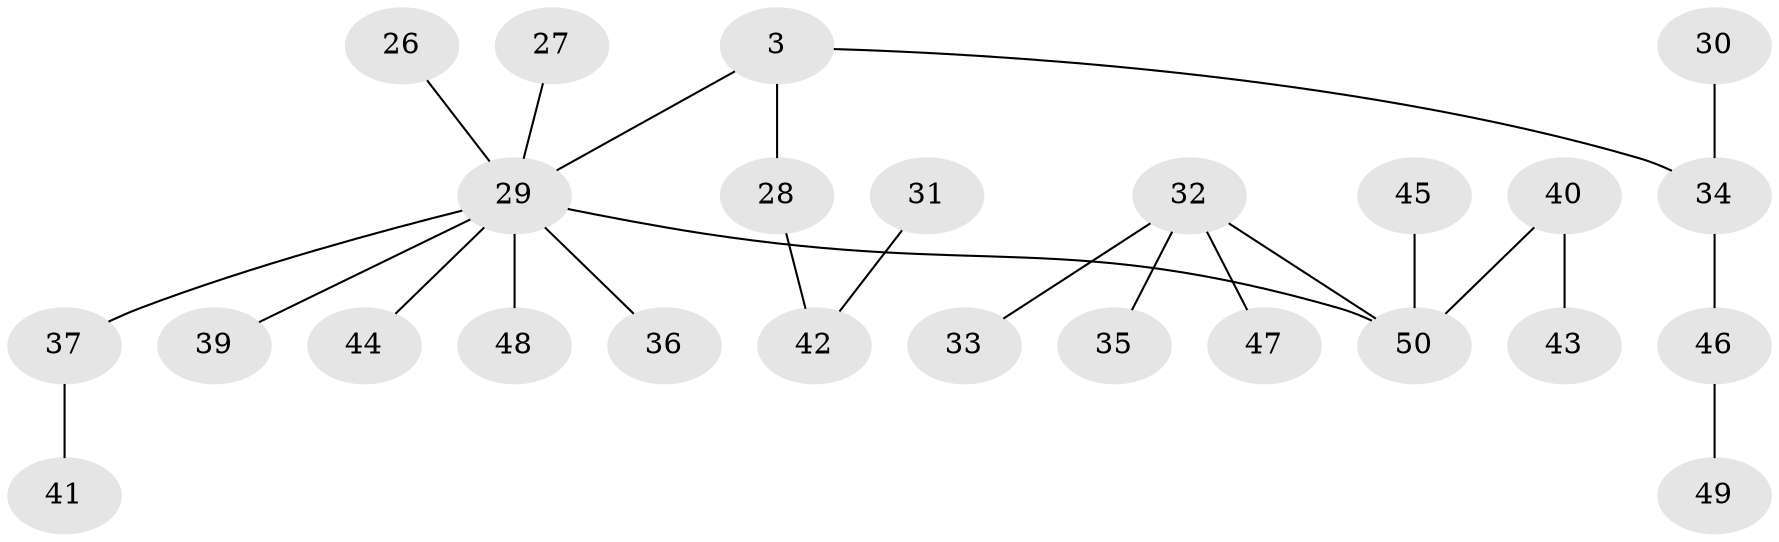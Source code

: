 // original degree distribution, {7: 0.02, 4: 0.08, 6: 0.02, 3: 0.08, 2: 0.3, 1: 0.48, 5: 0.02}
// Generated by graph-tools (version 1.1) at 2025/41/03/09/25 04:41:21]
// undirected, 25 vertices, 24 edges
graph export_dot {
graph [start="1"]
  node [color=gray90,style=filled];
  3;
  26;
  27;
  28 [super="+5"];
  29 [super="+16+2+6+17"];
  30;
  31;
  32 [super="+19+20"];
  33;
  34 [super="+15+22"];
  35;
  36;
  37;
  39;
  40;
  41;
  42 [super="+25"];
  43;
  44;
  45;
  46;
  47;
  48;
  49;
  50 [super="+38"];
  3 -- 28 [weight=2];
  3 -- 29;
  3 -- 34;
  26 -- 29;
  27 -- 29;
  28 -- 42;
  29 -- 36;
  29 -- 39;
  29 -- 48;
  29 -- 44;
  29 -- 37;
  29 -- 50;
  30 -- 34;
  31 -- 42;
  32 -- 33;
  32 -- 35;
  32 -- 47;
  32 -- 50;
  34 -- 46;
  37 -- 41;
  40 -- 43;
  40 -- 50;
  45 -- 50;
  46 -- 49;
}
